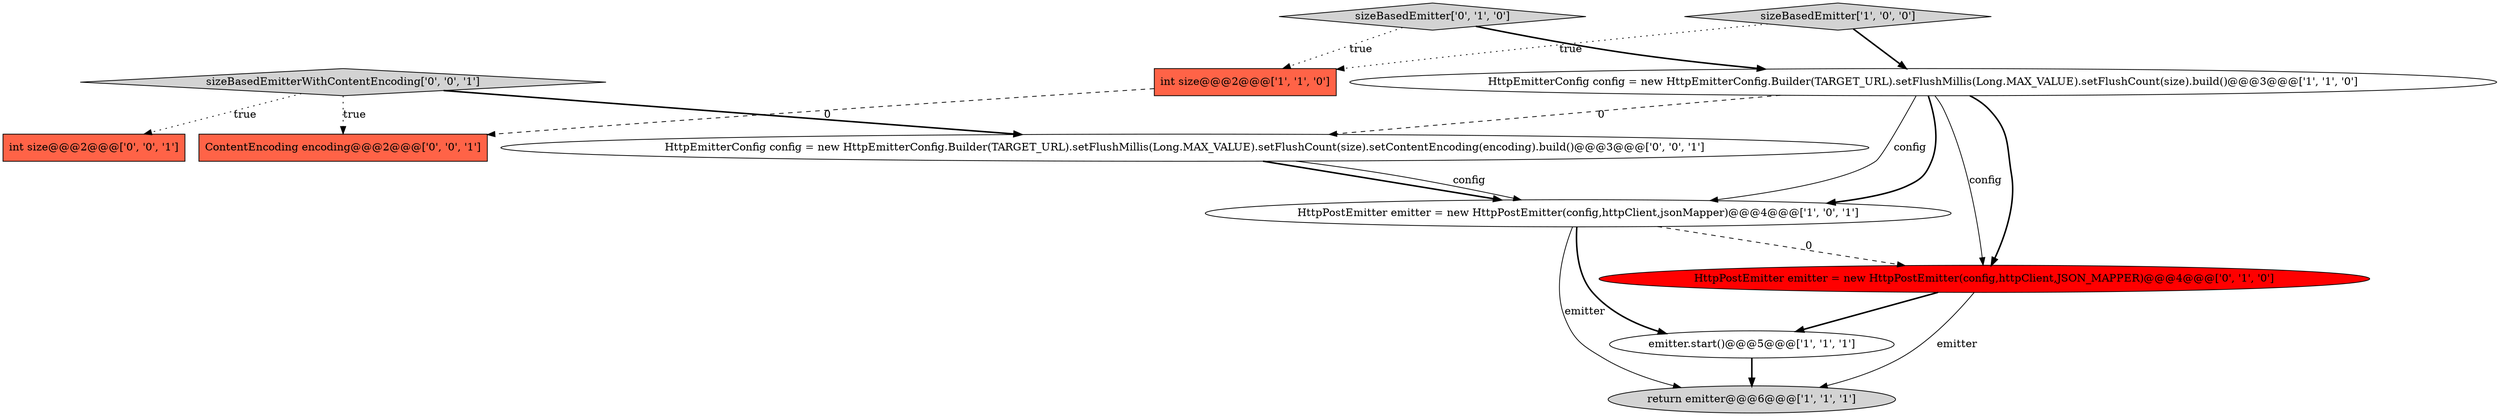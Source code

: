 digraph {
0 [style = filled, label = "return emitter@@@6@@@['1', '1', '1']", fillcolor = lightgray, shape = ellipse image = "AAA0AAABBB1BBB"];
9 [style = filled, label = "sizeBasedEmitterWithContentEncoding['0', '0', '1']", fillcolor = lightgray, shape = diamond image = "AAA0AAABBB3BBB"];
10 [style = filled, label = "int size@@@2@@@['0', '0', '1']", fillcolor = tomato, shape = box image = "AAA0AAABBB3BBB"];
7 [style = filled, label = "sizeBasedEmitter['0', '1', '0']", fillcolor = lightgray, shape = diamond image = "AAA0AAABBB2BBB"];
1 [style = filled, label = "emitter.start()@@@5@@@['1', '1', '1']", fillcolor = white, shape = ellipse image = "AAA0AAABBB1BBB"];
6 [style = filled, label = "HttpPostEmitter emitter = new HttpPostEmitter(config,httpClient,JSON_MAPPER)@@@4@@@['0', '1', '0']", fillcolor = red, shape = ellipse image = "AAA1AAABBB2BBB"];
2 [style = filled, label = "int size@@@2@@@['1', '1', '0']", fillcolor = tomato, shape = box image = "AAA0AAABBB1BBB"];
8 [style = filled, label = "HttpEmitterConfig config = new HttpEmitterConfig.Builder(TARGET_URL).setFlushMillis(Long.MAX_VALUE).setFlushCount(size).setContentEncoding(encoding).build()@@@3@@@['0', '0', '1']", fillcolor = white, shape = ellipse image = "AAA0AAABBB3BBB"];
3 [style = filled, label = "HttpPostEmitter emitter = new HttpPostEmitter(config,httpClient,jsonMapper)@@@4@@@['1', '0', '1']", fillcolor = white, shape = ellipse image = "AAA0AAABBB1BBB"];
11 [style = filled, label = "ContentEncoding encoding@@@2@@@['0', '0', '1']", fillcolor = tomato, shape = box image = "AAA0AAABBB3BBB"];
4 [style = filled, label = "HttpEmitterConfig config = new HttpEmitterConfig.Builder(TARGET_URL).setFlushMillis(Long.MAX_VALUE).setFlushCount(size).build()@@@3@@@['1', '1', '0']", fillcolor = white, shape = ellipse image = "AAA0AAABBB1BBB"];
5 [style = filled, label = "sizeBasedEmitter['1', '0', '0']", fillcolor = lightgray, shape = diamond image = "AAA0AAABBB1BBB"];
7->2 [style = dotted, label="true"];
4->3 [style = bold, label=""];
3->6 [style = dashed, label="0"];
3->1 [style = bold, label=""];
4->6 [style = bold, label=""];
4->3 [style = solid, label="config"];
9->11 [style = dotted, label="true"];
8->3 [style = bold, label=""];
1->0 [style = bold, label=""];
7->4 [style = bold, label=""];
9->8 [style = bold, label=""];
6->1 [style = bold, label=""];
6->0 [style = solid, label="emitter"];
5->4 [style = bold, label=""];
4->8 [style = dashed, label="0"];
2->11 [style = dashed, label="0"];
3->0 [style = solid, label="emitter"];
9->10 [style = dotted, label="true"];
4->6 [style = solid, label="config"];
8->3 [style = solid, label="config"];
5->2 [style = dotted, label="true"];
}
